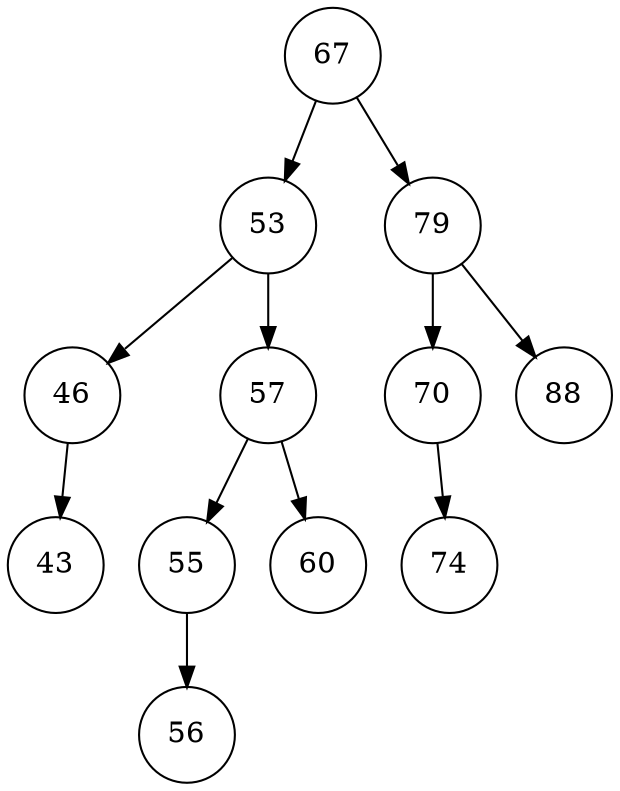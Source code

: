 digraph tree {
	node [shape=circle]
	67 -> 53
	67 -> 79
	53 -> 46
	53 -> 57
	79 -> 70
	79 -> 88
	46 -> 43
	57 -> 55
	57 -> 60
	55 -> 56
	70 -> 74
}
